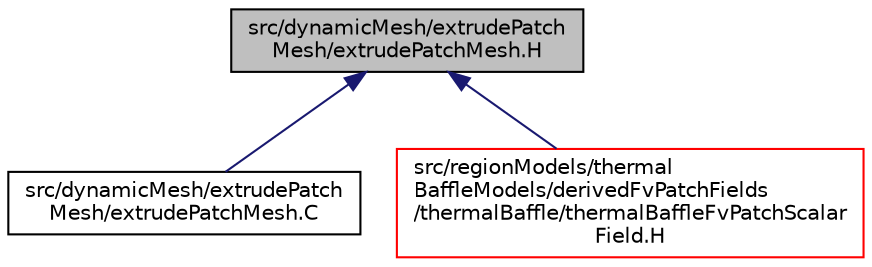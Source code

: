 digraph "src/dynamicMesh/extrudePatchMesh/extrudePatchMesh.H"
{
  bgcolor="transparent";
  edge [fontname="Helvetica",fontsize="10",labelfontname="Helvetica",labelfontsize="10"];
  node [fontname="Helvetica",fontsize="10",shape=record];
  Node1 [label="src/dynamicMesh/extrudePatch\lMesh/extrudePatchMesh.H",height=0.2,width=0.4,color="black", fillcolor="grey75", style="filled", fontcolor="black"];
  Node1 -> Node2 [dir="back",color="midnightblue",fontsize="10",style="solid",fontname="Helvetica"];
  Node2 [label="src/dynamicMesh/extrudePatch\lMesh/extrudePatchMesh.C",height=0.2,width=0.4,color="black",URL="$a04915.html"];
  Node1 -> Node3 [dir="back",color="midnightblue",fontsize="10",style="solid",fontname="Helvetica"];
  Node3 [label="src/regionModels/thermal\lBaffleModels/derivedFvPatchFields\l/thermalBaffle/thermalBaffleFvPatchScalar\lField.H",height=0.2,width=0.4,color="red",URL="$a09704.html"];
}
